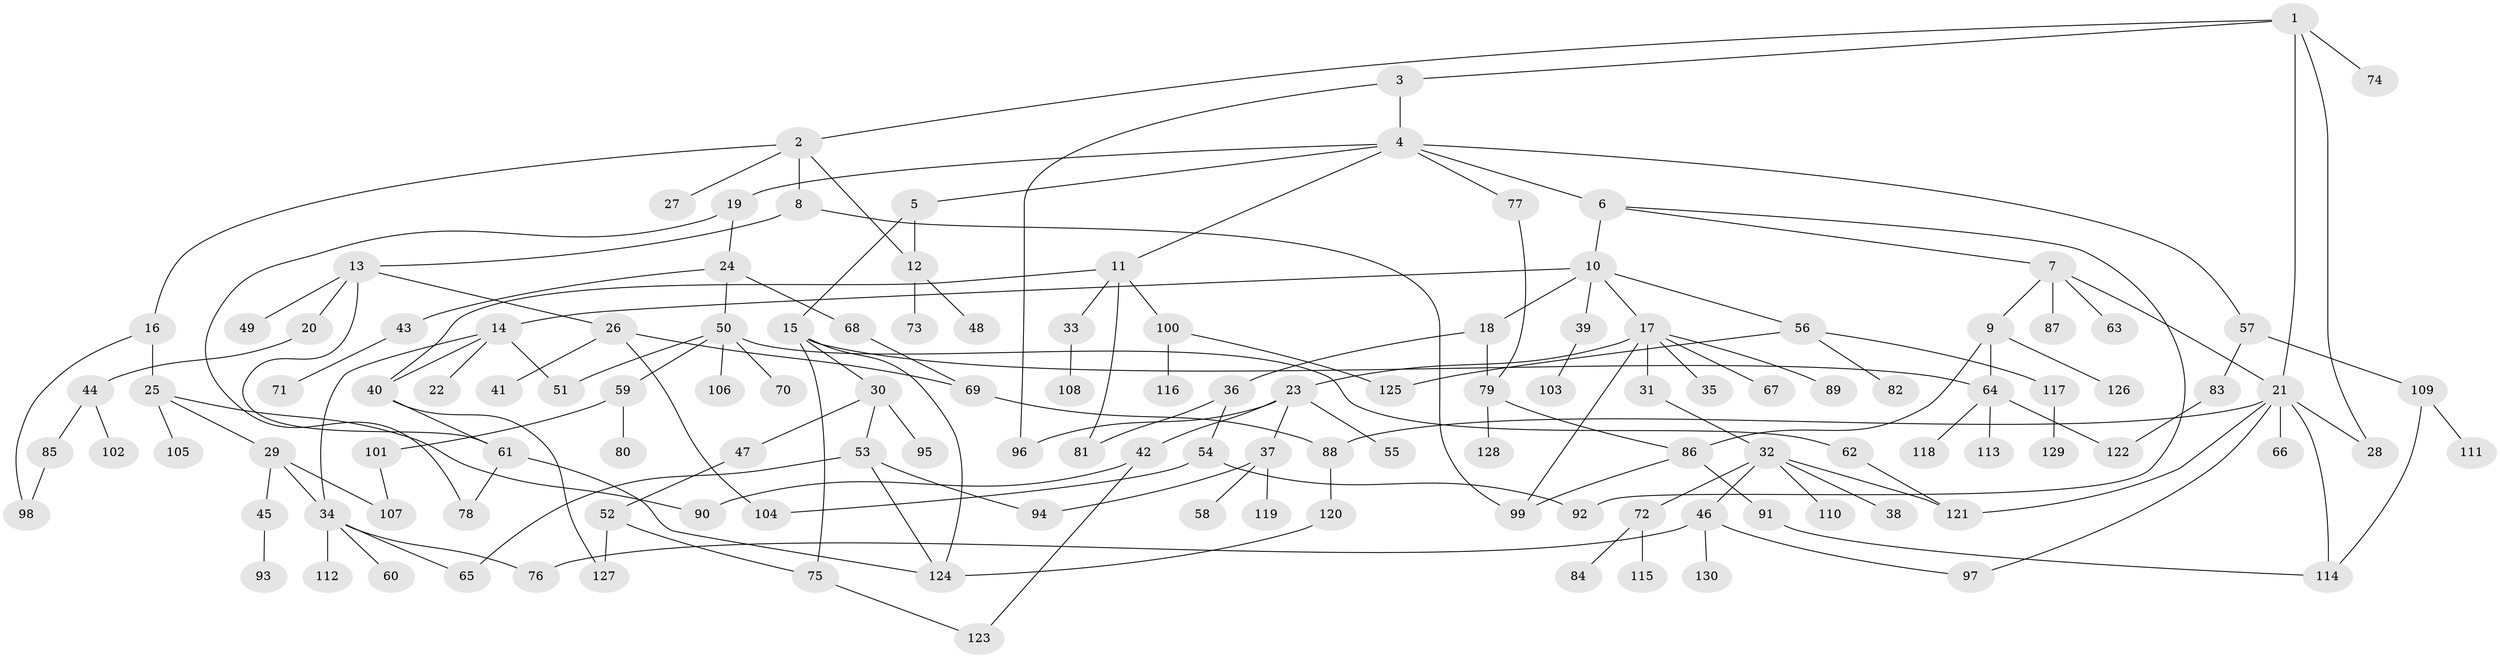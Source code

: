 // coarse degree distribution, {10: 0.015384615384615385, 6: 0.06153846153846154, 8: 0.046153846153846156, 16: 0.015384615384615385, 3: 0.1076923076923077, 4: 0.18461538461538463, 5: 0.015384615384615385, 1: 0.35384615384615387, 2: 0.18461538461538463, 7: 0.015384615384615385}
// Generated by graph-tools (version 1.1) at 2025/16/03/04/25 18:16:47]
// undirected, 130 vertices, 167 edges
graph export_dot {
graph [start="1"]
  node [color=gray90,style=filled];
  1;
  2;
  3;
  4;
  5;
  6;
  7;
  8;
  9;
  10;
  11;
  12;
  13;
  14;
  15;
  16;
  17;
  18;
  19;
  20;
  21;
  22;
  23;
  24;
  25;
  26;
  27;
  28;
  29;
  30;
  31;
  32;
  33;
  34;
  35;
  36;
  37;
  38;
  39;
  40;
  41;
  42;
  43;
  44;
  45;
  46;
  47;
  48;
  49;
  50;
  51;
  52;
  53;
  54;
  55;
  56;
  57;
  58;
  59;
  60;
  61;
  62;
  63;
  64;
  65;
  66;
  67;
  68;
  69;
  70;
  71;
  72;
  73;
  74;
  75;
  76;
  77;
  78;
  79;
  80;
  81;
  82;
  83;
  84;
  85;
  86;
  87;
  88;
  89;
  90;
  91;
  92;
  93;
  94;
  95;
  96;
  97;
  98;
  99;
  100;
  101;
  102;
  103;
  104;
  105;
  106;
  107;
  108;
  109;
  110;
  111;
  112;
  113;
  114;
  115;
  116;
  117;
  118;
  119;
  120;
  121;
  122;
  123;
  124;
  125;
  126;
  127;
  128;
  129;
  130;
  1 -- 2;
  1 -- 3;
  1 -- 28;
  1 -- 74;
  1 -- 21;
  2 -- 8;
  2 -- 12;
  2 -- 16;
  2 -- 27;
  3 -- 4;
  3 -- 96;
  4 -- 5;
  4 -- 6;
  4 -- 11;
  4 -- 19;
  4 -- 57;
  4 -- 77;
  5 -- 15;
  5 -- 12;
  6 -- 7;
  6 -- 10;
  6 -- 92;
  7 -- 9;
  7 -- 21;
  7 -- 63;
  7 -- 87;
  8 -- 13;
  8 -- 99;
  9 -- 64;
  9 -- 86;
  9 -- 126;
  10 -- 14;
  10 -- 17;
  10 -- 18;
  10 -- 39;
  10 -- 56;
  11 -- 33;
  11 -- 40;
  11 -- 100;
  11 -- 81;
  12 -- 48;
  12 -- 73;
  13 -- 20;
  13 -- 26;
  13 -- 49;
  13 -- 61;
  14 -- 22;
  14 -- 34;
  14 -- 51;
  14 -- 40;
  15 -- 30;
  15 -- 75;
  15 -- 64;
  15 -- 124;
  16 -- 25;
  16 -- 98;
  17 -- 23;
  17 -- 31;
  17 -- 35;
  17 -- 67;
  17 -- 89;
  17 -- 99;
  18 -- 36;
  18 -- 79;
  19 -- 24;
  19 -- 78;
  20 -- 44;
  21 -- 66;
  21 -- 88;
  21 -- 121;
  21 -- 28;
  21 -- 97;
  21 -- 114;
  23 -- 37;
  23 -- 42;
  23 -- 55;
  23 -- 96;
  24 -- 43;
  24 -- 50;
  24 -- 68;
  25 -- 29;
  25 -- 105;
  25 -- 90;
  26 -- 41;
  26 -- 69;
  26 -- 104;
  29 -- 45;
  29 -- 34;
  29 -- 107;
  30 -- 47;
  30 -- 53;
  30 -- 95;
  31 -- 32;
  32 -- 38;
  32 -- 46;
  32 -- 72;
  32 -- 110;
  32 -- 121;
  33 -- 108;
  34 -- 60;
  34 -- 65;
  34 -- 76;
  34 -- 112;
  36 -- 54;
  36 -- 81;
  37 -- 58;
  37 -- 94;
  37 -- 119;
  39 -- 103;
  40 -- 127;
  40 -- 61;
  42 -- 90;
  42 -- 123;
  43 -- 71;
  44 -- 85;
  44 -- 102;
  45 -- 93;
  46 -- 97;
  46 -- 130;
  46 -- 76;
  47 -- 52;
  50 -- 51;
  50 -- 59;
  50 -- 62;
  50 -- 70;
  50 -- 106;
  52 -- 127;
  52 -- 75;
  53 -- 124;
  53 -- 94;
  53 -- 65;
  54 -- 92;
  54 -- 104;
  56 -- 82;
  56 -- 117;
  56 -- 125;
  57 -- 83;
  57 -- 109;
  59 -- 80;
  59 -- 101;
  61 -- 78;
  61 -- 124;
  62 -- 121;
  64 -- 113;
  64 -- 118;
  64 -- 122;
  68 -- 69;
  69 -- 88;
  72 -- 84;
  72 -- 115;
  75 -- 123;
  77 -- 79;
  79 -- 128;
  79 -- 86;
  83 -- 122;
  85 -- 98;
  86 -- 91;
  86 -- 99;
  88 -- 120;
  91 -- 114;
  100 -- 116;
  100 -- 125;
  101 -- 107;
  109 -- 111;
  109 -- 114;
  117 -- 129;
  120 -- 124;
}
